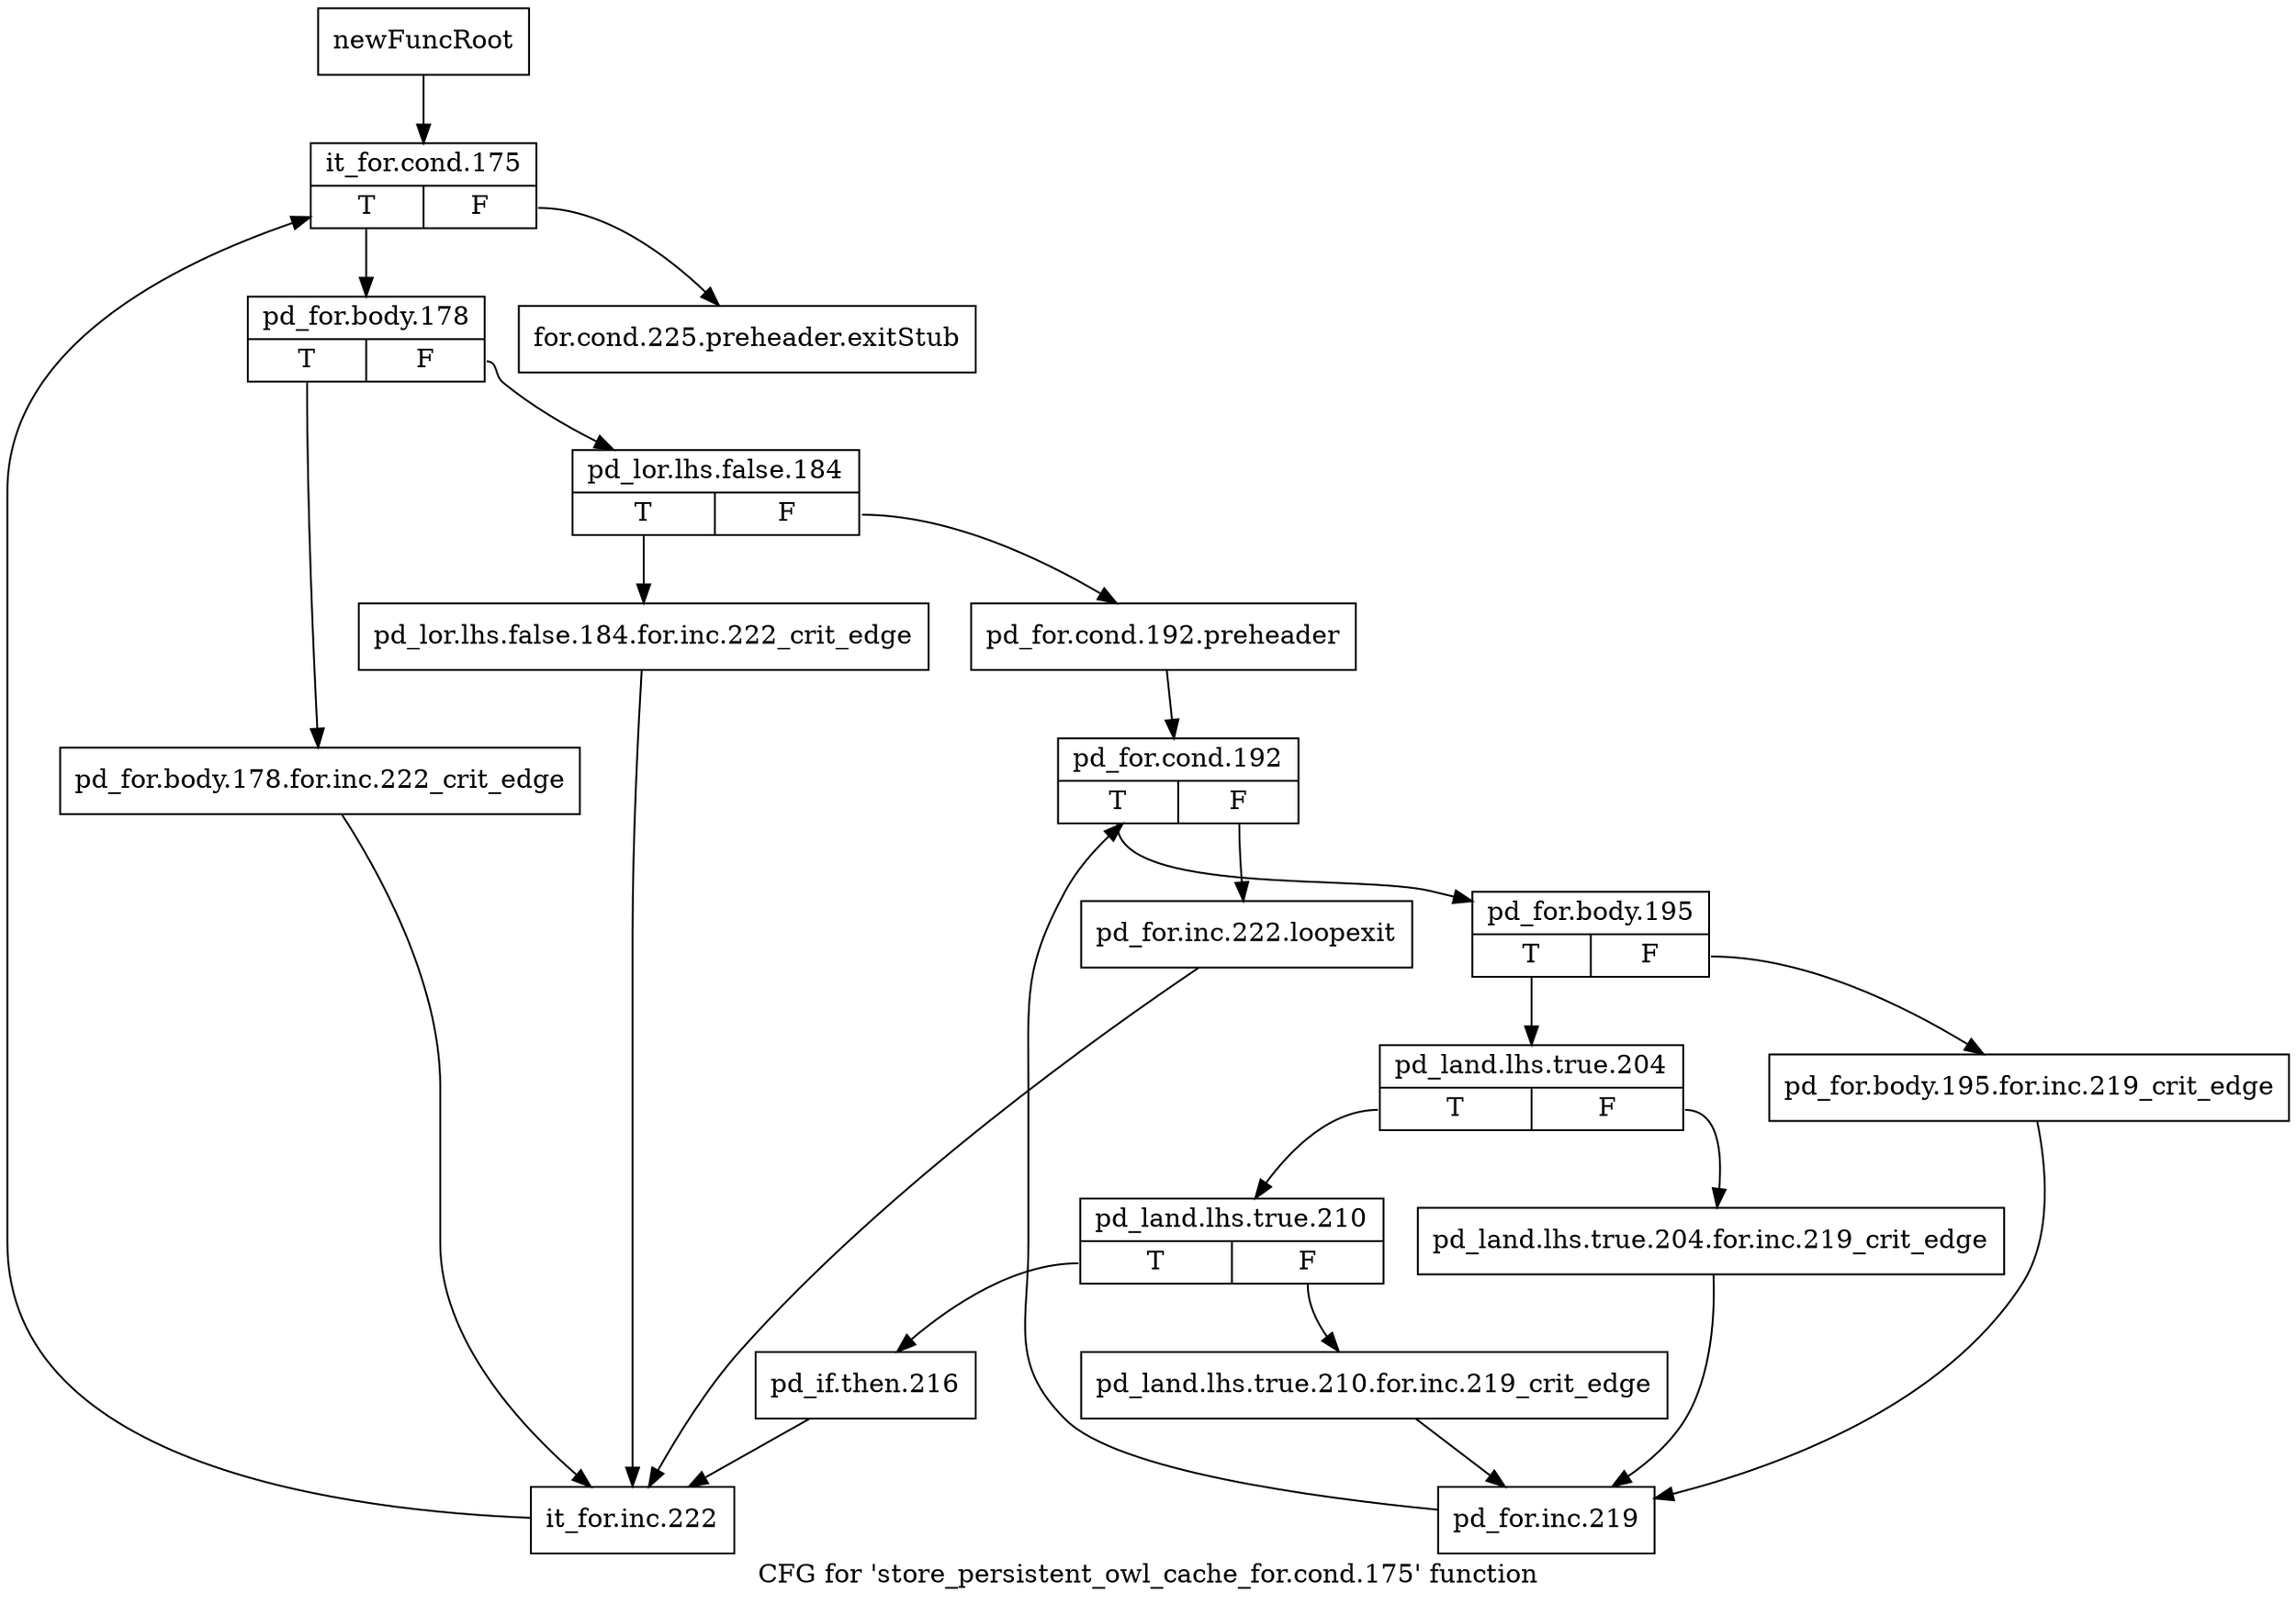digraph "CFG for 'store_persistent_owl_cache_for.cond.175' function" {
	label="CFG for 'store_persistent_owl_cache_for.cond.175' function";

	Node0x473ef80 [shape=record,label="{newFuncRoot}"];
	Node0x473ef80 -> Node0x473f020;
	Node0x473efd0 [shape=record,label="{for.cond.225.preheader.exitStub}"];
	Node0x473f020 [shape=record,label="{it_for.cond.175|{<s0>T|<s1>F}}"];
	Node0x473f020:s0 -> Node0x473f070;
	Node0x473f020:s1 -> Node0x473efd0;
	Node0x473f070 [shape=record,label="{pd_for.body.178|{<s0>T|<s1>F}}"];
	Node0x473f070:s0 -> Node0x473f4d0;
	Node0x473f070:s1 -> Node0x473f0c0;
	Node0x473f0c0 [shape=record,label="{pd_lor.lhs.false.184|{<s0>T|<s1>F}}"];
	Node0x473f0c0:s0 -> Node0x473f480;
	Node0x473f0c0:s1 -> Node0x473f110;
	Node0x473f110 [shape=record,label="{pd_for.cond.192.preheader}"];
	Node0x473f110 -> Node0x473f160;
	Node0x473f160 [shape=record,label="{pd_for.cond.192|{<s0>T|<s1>F}}"];
	Node0x473f160:s0 -> Node0x473f200;
	Node0x473f160:s1 -> Node0x473f1b0;
	Node0x473f1b0 [shape=record,label="{pd_for.inc.222.loopexit}"];
	Node0x473f1b0 -> Node0x473f520;
	Node0x473f200 [shape=record,label="{pd_for.body.195|{<s0>T|<s1>F}}"];
	Node0x473f200:s0 -> Node0x473f2a0;
	Node0x473f200:s1 -> Node0x473f250;
	Node0x473f250 [shape=record,label="{pd_for.body.195.for.inc.219_crit_edge}"];
	Node0x473f250 -> Node0x473f3e0;
	Node0x473f2a0 [shape=record,label="{pd_land.lhs.true.204|{<s0>T|<s1>F}}"];
	Node0x473f2a0:s0 -> Node0x473f340;
	Node0x473f2a0:s1 -> Node0x473f2f0;
	Node0x473f2f0 [shape=record,label="{pd_land.lhs.true.204.for.inc.219_crit_edge}"];
	Node0x473f2f0 -> Node0x473f3e0;
	Node0x473f340 [shape=record,label="{pd_land.lhs.true.210|{<s0>T|<s1>F}}"];
	Node0x473f340:s0 -> Node0x473f430;
	Node0x473f340:s1 -> Node0x473f390;
	Node0x473f390 [shape=record,label="{pd_land.lhs.true.210.for.inc.219_crit_edge}"];
	Node0x473f390 -> Node0x473f3e0;
	Node0x473f3e0 [shape=record,label="{pd_for.inc.219}"];
	Node0x473f3e0 -> Node0x473f160;
	Node0x473f430 [shape=record,label="{pd_if.then.216}"];
	Node0x473f430 -> Node0x473f520;
	Node0x473f480 [shape=record,label="{pd_lor.lhs.false.184.for.inc.222_crit_edge}"];
	Node0x473f480 -> Node0x473f520;
	Node0x473f4d0 [shape=record,label="{pd_for.body.178.for.inc.222_crit_edge}"];
	Node0x473f4d0 -> Node0x473f520;
	Node0x473f520 [shape=record,label="{it_for.inc.222}"];
	Node0x473f520 -> Node0x473f020;
}
